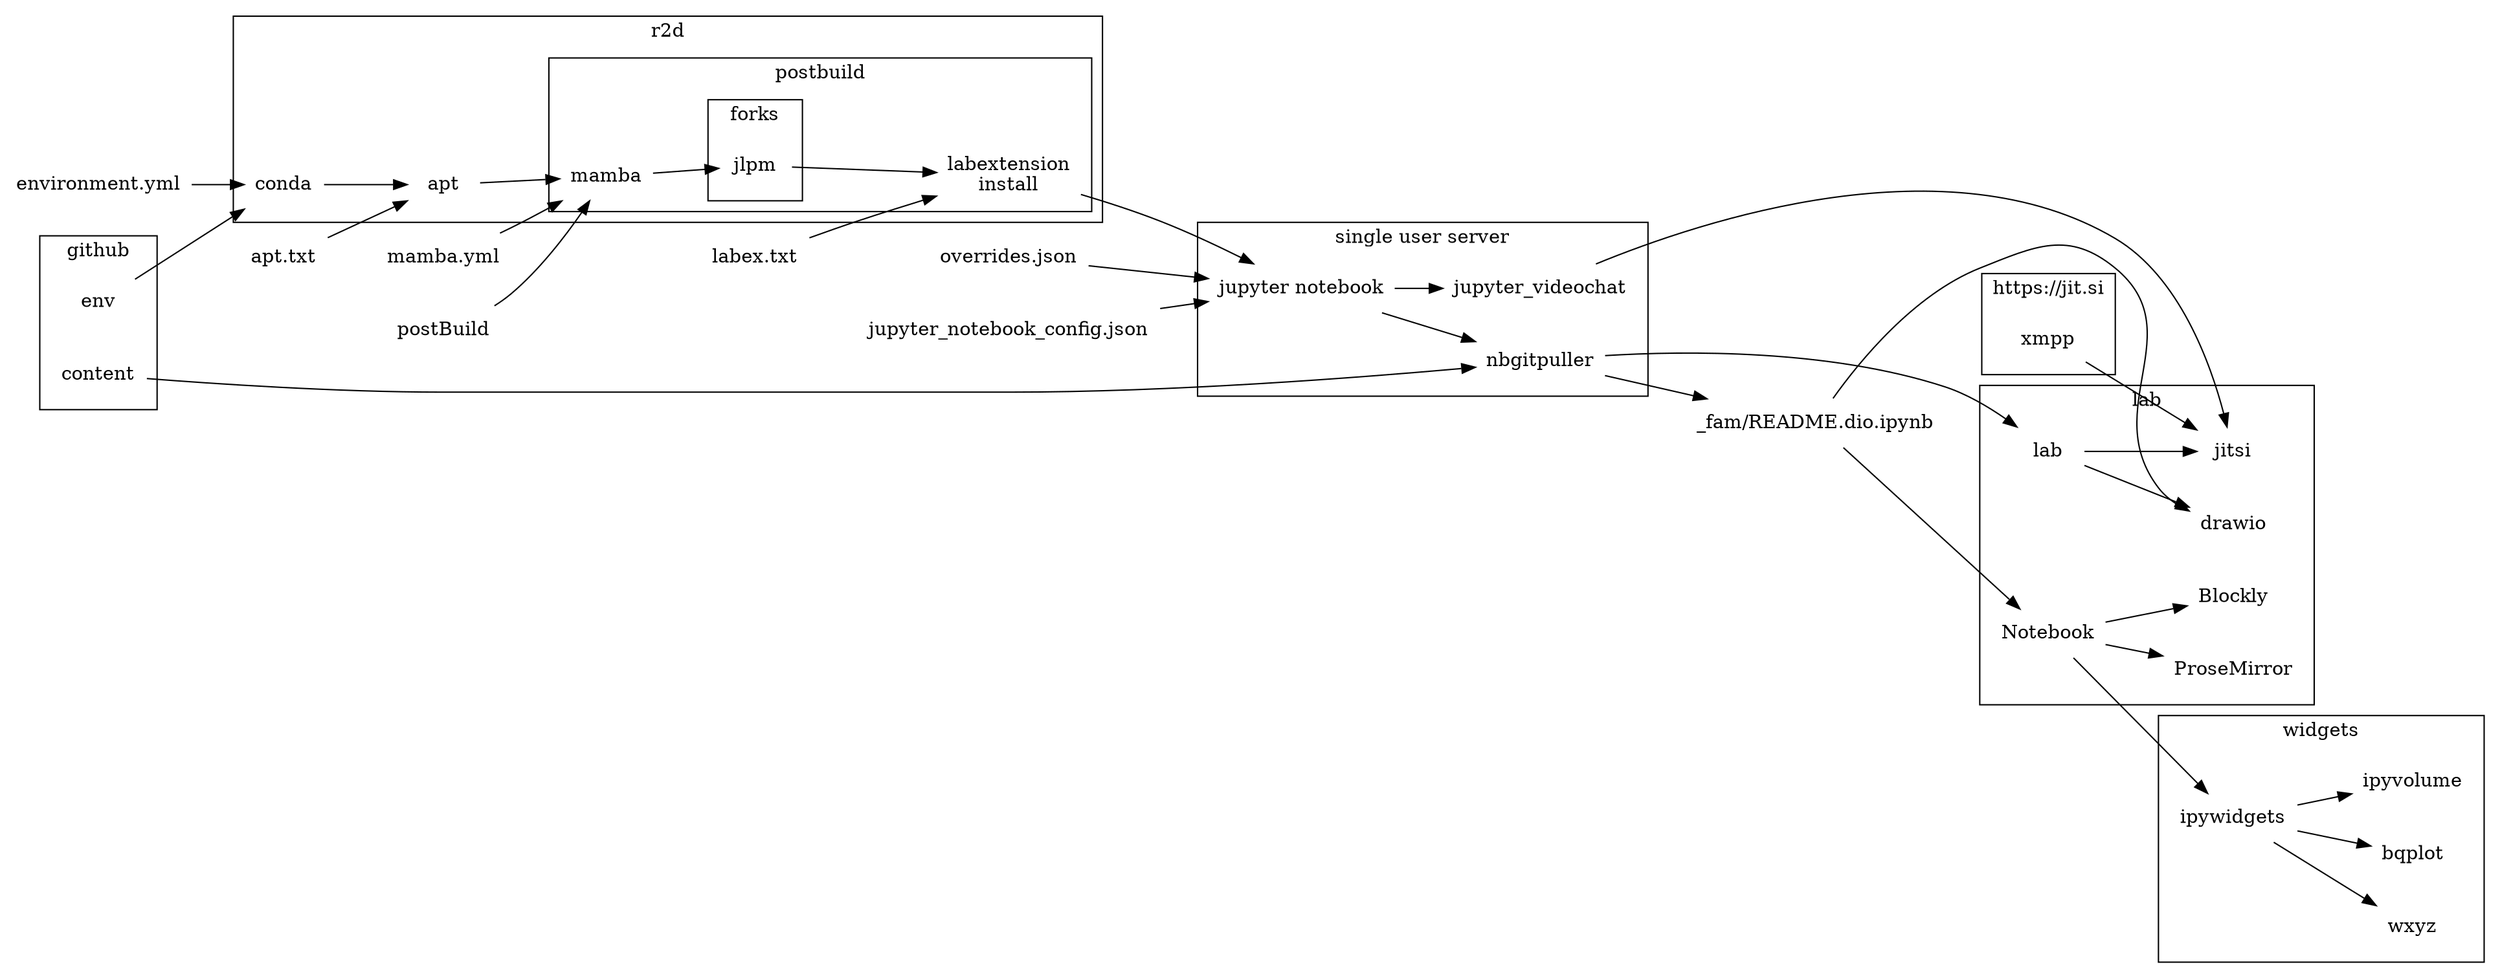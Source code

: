 digraph {
    rankdir=LR
    node[shape=none]
    env[label="environment.yml"]
    mamba_env[label="mamba.yml"]
    mamba
    apt_txt[label="apt.txt"]
    overrides[label="overrides.json"]
    jnc[label="jupyter_notebook_config.json"]
    labext[label="labex.txt"]
    postBuild

    readme[label="_fam/README.dio.ipynb"]

    subgraph cluster_github {
        label="github"
        env_branch[label="env"]
        content_branch[label="content"]
    }

    subgraph cluster_r2d {
        label=r2d
        conda
        apt
        subgraph cluster_postbuild {
            label="postbuild"
            mamba

            subgraph cluster_forks {
                label="forks"
                jlpm
            }

            lab_install[label="labextension\ninstall"]
        }
    }
    env -> conda
    env_branch -> conda -> apt -> mamba
    apt_txt -> apt
    postBuild -> mamba -> jlpm -> lab_install
    mamba_env -> mamba
    labext -> lab_install
    lab_install -> start
    {jnc overrides} -> start -> jvc
    subgraph cluster_single {
        label="single user server"
        start[label="jupyter notebook"]
        nbgitpuller
        jvc[label="jupyter_videochat"]
    }
    subgraph cluster_jitsi {
        label="https://jit.si"
        xmpp
    }
    start -> nbgitpuller
    content_branch -> nbgitpuller -> readme
    subgraph cluster_browser {
        label="lab"
        lab
        jitsi
        drawio
        Notebook
        ProseMirror
        Blockly
    }
    jvc -> jitsi
    xmpp -> jitsi
    nbgitpuller -> lab -> {jitsi drawio}
    readme -> drawio
    readme -> Notebook -> {Blockly ProseMirror}
    subgraph cluster_widgets {
        label="widgets"
        ipywidgets -> {wxyz bqplot ipyvolume}
    }
    Notebook -> ipywidgets
}
